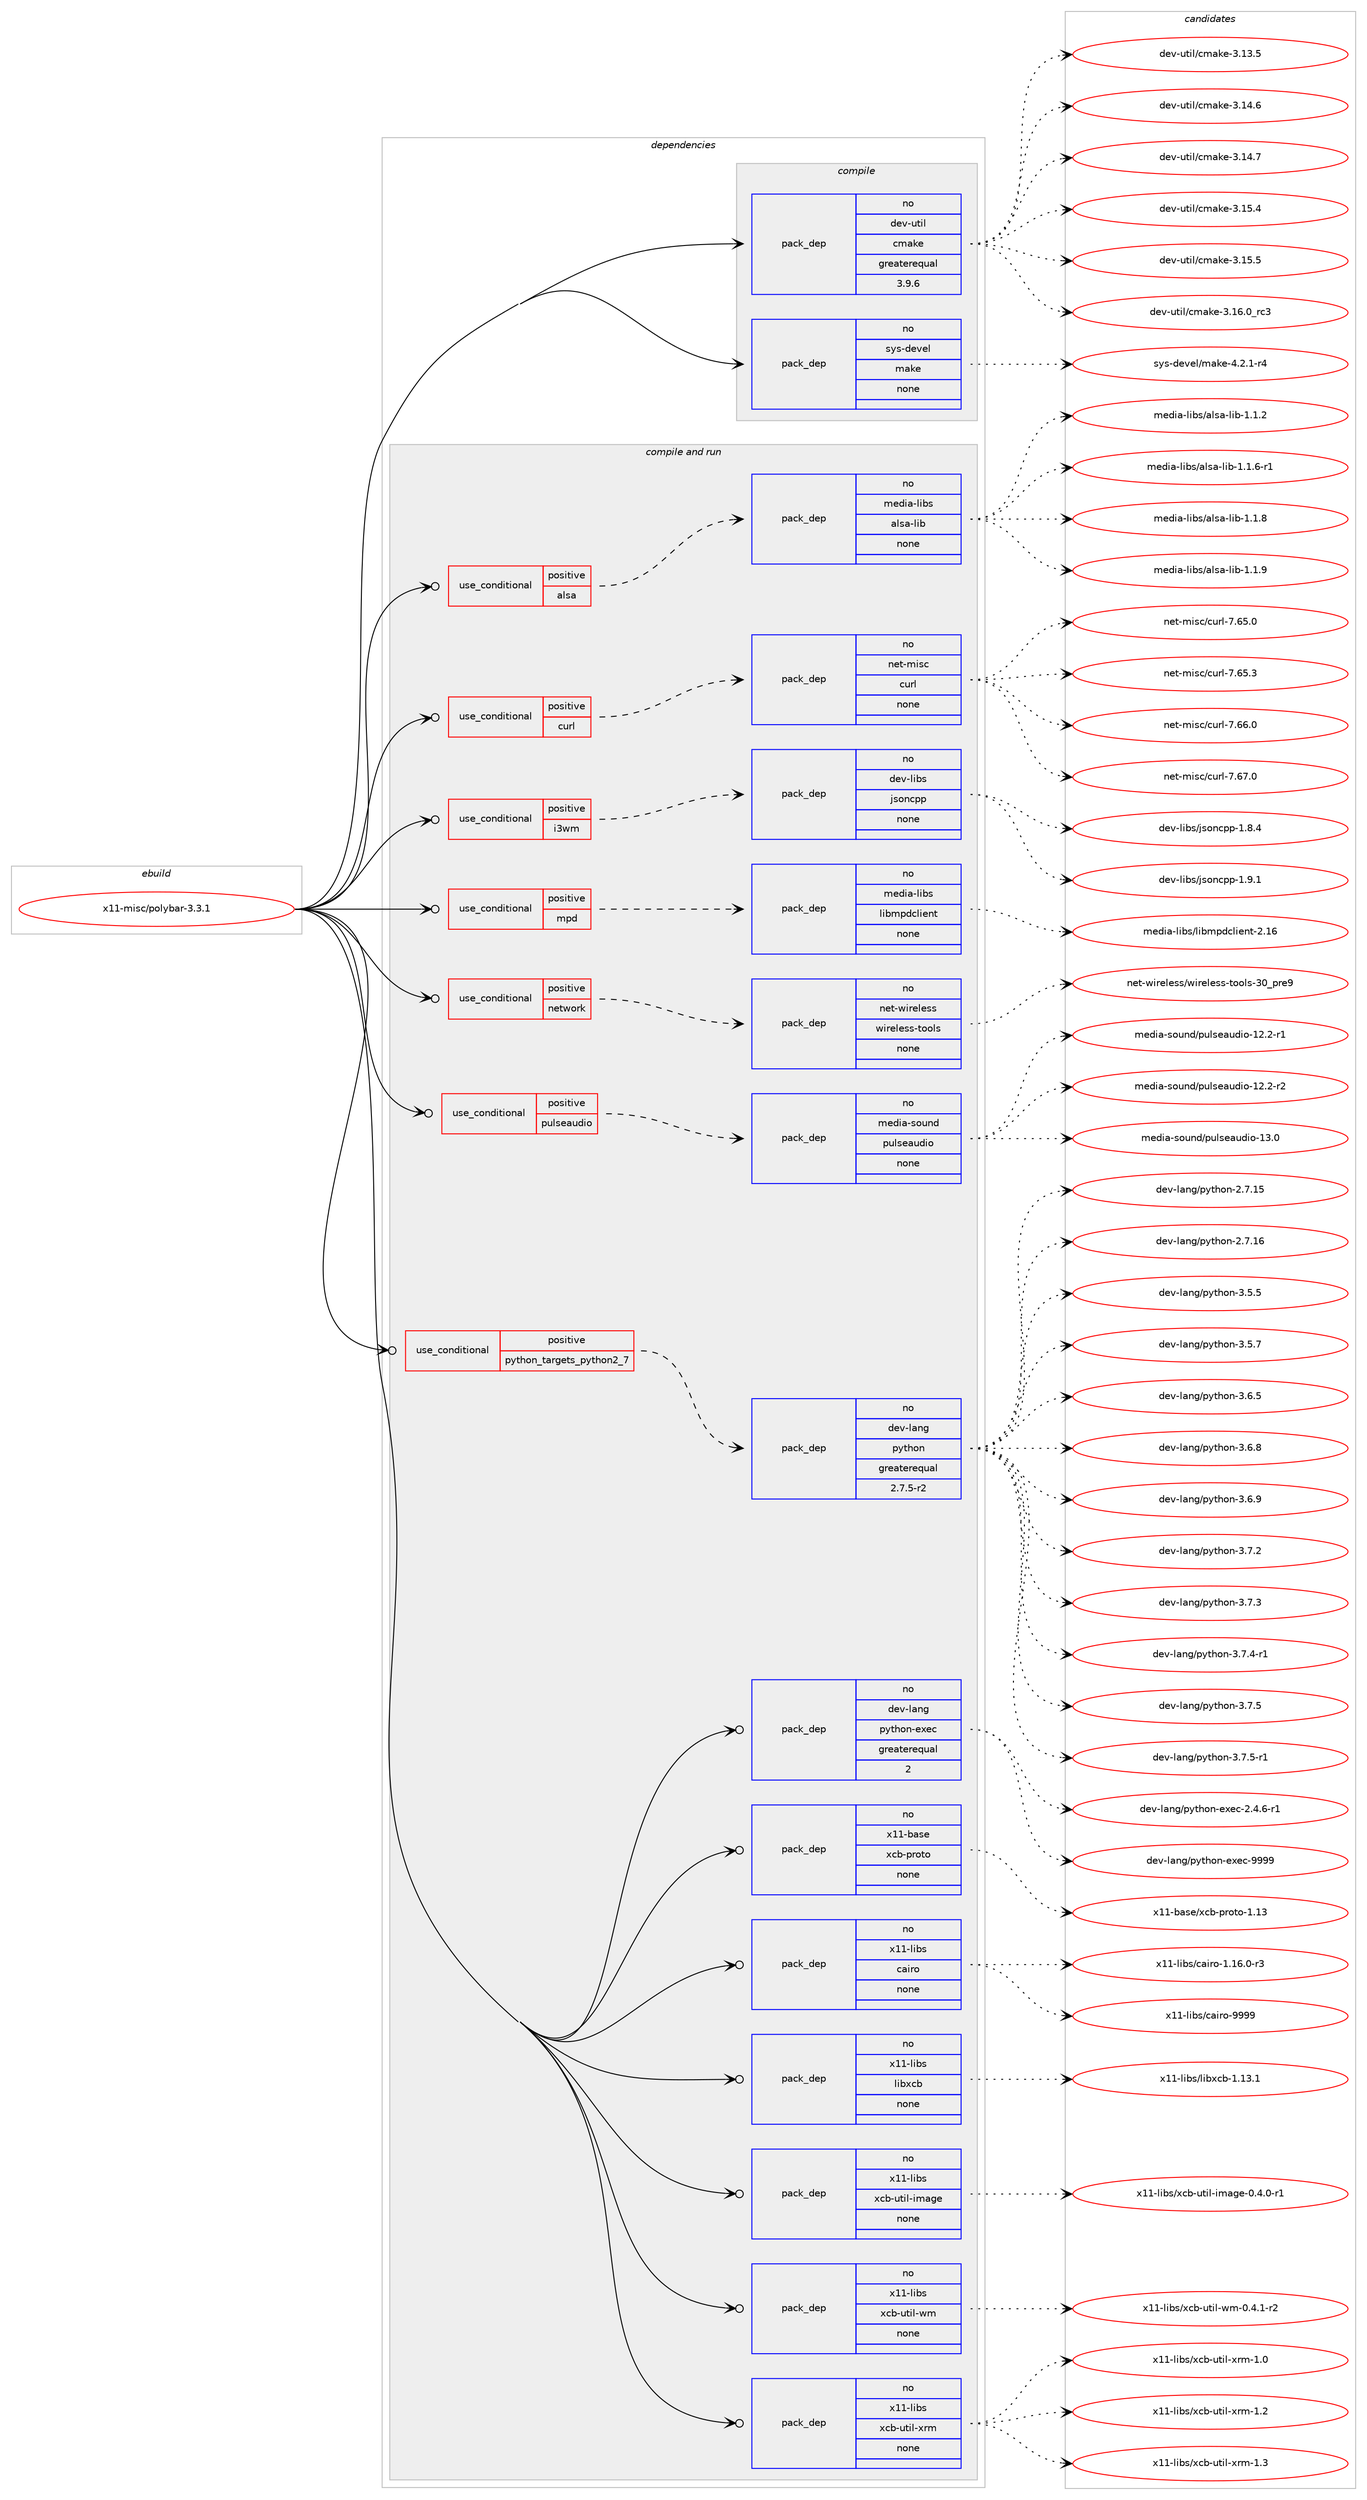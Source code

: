digraph prolog {

# *************
# Graph options
# *************

newrank=true;
concentrate=true;
compound=true;
graph [rankdir=LR,fontname=Helvetica,fontsize=10,ranksep=1.5];#, ranksep=2.5, nodesep=0.2];
edge  [arrowhead=vee];
node  [fontname=Helvetica,fontsize=10];

# **********
# The ebuild
# **********

subgraph cluster_leftcol {
color=gray;
rank=same;
label=<<i>ebuild</i>>;
id [label="x11-misc/polybar-3.3.1", color=red, width=4, href="../x11-misc/polybar-3.3.1.svg"];
}

# ****************
# The dependencies
# ****************

subgraph cluster_midcol {
color=gray;
label=<<i>dependencies</i>>;
subgraph cluster_compile {
fillcolor="#eeeeee";
style=filled;
label=<<i>compile</i>>;
subgraph pack683488 {
dependency920047 [label=<<TABLE BORDER="0" CELLBORDER="1" CELLSPACING="0" CELLPADDING="4" WIDTH="220"><TR><TD ROWSPAN="6" CELLPADDING="30">pack_dep</TD></TR><TR><TD WIDTH="110">no</TD></TR><TR><TD>dev-util</TD></TR><TR><TD>cmake</TD></TR><TR><TD>greaterequal</TD></TR><TR><TD>3.9.6</TD></TR></TABLE>>, shape=none, color=blue];
}
id:e -> dependency920047:w [weight=20,style="solid",arrowhead="vee"];
subgraph pack683489 {
dependency920048 [label=<<TABLE BORDER="0" CELLBORDER="1" CELLSPACING="0" CELLPADDING="4" WIDTH="220"><TR><TD ROWSPAN="6" CELLPADDING="30">pack_dep</TD></TR><TR><TD WIDTH="110">no</TD></TR><TR><TD>sys-devel</TD></TR><TR><TD>make</TD></TR><TR><TD>none</TD></TR><TR><TD></TD></TR></TABLE>>, shape=none, color=blue];
}
id:e -> dependency920048:w [weight=20,style="solid",arrowhead="vee"];
}
subgraph cluster_compileandrun {
fillcolor="#eeeeee";
style=filled;
label=<<i>compile and run</i>>;
subgraph cond219870 {
dependency920049 [label=<<TABLE BORDER="0" CELLBORDER="1" CELLSPACING="0" CELLPADDING="4"><TR><TD ROWSPAN="3" CELLPADDING="10">use_conditional</TD></TR><TR><TD>positive</TD></TR><TR><TD>alsa</TD></TR></TABLE>>, shape=none, color=red];
subgraph pack683490 {
dependency920050 [label=<<TABLE BORDER="0" CELLBORDER="1" CELLSPACING="0" CELLPADDING="4" WIDTH="220"><TR><TD ROWSPAN="6" CELLPADDING="30">pack_dep</TD></TR><TR><TD WIDTH="110">no</TD></TR><TR><TD>media-libs</TD></TR><TR><TD>alsa-lib</TD></TR><TR><TD>none</TD></TR><TR><TD></TD></TR></TABLE>>, shape=none, color=blue];
}
dependency920049:e -> dependency920050:w [weight=20,style="dashed",arrowhead="vee"];
}
id:e -> dependency920049:w [weight=20,style="solid",arrowhead="odotvee"];
subgraph cond219871 {
dependency920051 [label=<<TABLE BORDER="0" CELLBORDER="1" CELLSPACING="0" CELLPADDING="4"><TR><TD ROWSPAN="3" CELLPADDING="10">use_conditional</TD></TR><TR><TD>positive</TD></TR><TR><TD>curl</TD></TR></TABLE>>, shape=none, color=red];
subgraph pack683491 {
dependency920052 [label=<<TABLE BORDER="0" CELLBORDER="1" CELLSPACING="0" CELLPADDING="4" WIDTH="220"><TR><TD ROWSPAN="6" CELLPADDING="30">pack_dep</TD></TR><TR><TD WIDTH="110">no</TD></TR><TR><TD>net-misc</TD></TR><TR><TD>curl</TD></TR><TR><TD>none</TD></TR><TR><TD></TD></TR></TABLE>>, shape=none, color=blue];
}
dependency920051:e -> dependency920052:w [weight=20,style="dashed",arrowhead="vee"];
}
id:e -> dependency920051:w [weight=20,style="solid",arrowhead="odotvee"];
subgraph cond219872 {
dependency920053 [label=<<TABLE BORDER="0" CELLBORDER="1" CELLSPACING="0" CELLPADDING="4"><TR><TD ROWSPAN="3" CELLPADDING="10">use_conditional</TD></TR><TR><TD>positive</TD></TR><TR><TD>i3wm</TD></TR></TABLE>>, shape=none, color=red];
subgraph pack683492 {
dependency920054 [label=<<TABLE BORDER="0" CELLBORDER="1" CELLSPACING="0" CELLPADDING="4" WIDTH="220"><TR><TD ROWSPAN="6" CELLPADDING="30">pack_dep</TD></TR><TR><TD WIDTH="110">no</TD></TR><TR><TD>dev-libs</TD></TR><TR><TD>jsoncpp</TD></TR><TR><TD>none</TD></TR><TR><TD></TD></TR></TABLE>>, shape=none, color=blue];
}
dependency920053:e -> dependency920054:w [weight=20,style="dashed",arrowhead="vee"];
}
id:e -> dependency920053:w [weight=20,style="solid",arrowhead="odotvee"];
subgraph cond219873 {
dependency920055 [label=<<TABLE BORDER="0" CELLBORDER="1" CELLSPACING="0" CELLPADDING="4"><TR><TD ROWSPAN="3" CELLPADDING="10">use_conditional</TD></TR><TR><TD>positive</TD></TR><TR><TD>mpd</TD></TR></TABLE>>, shape=none, color=red];
subgraph pack683493 {
dependency920056 [label=<<TABLE BORDER="0" CELLBORDER="1" CELLSPACING="0" CELLPADDING="4" WIDTH="220"><TR><TD ROWSPAN="6" CELLPADDING="30">pack_dep</TD></TR><TR><TD WIDTH="110">no</TD></TR><TR><TD>media-libs</TD></TR><TR><TD>libmpdclient</TD></TR><TR><TD>none</TD></TR><TR><TD></TD></TR></TABLE>>, shape=none, color=blue];
}
dependency920055:e -> dependency920056:w [weight=20,style="dashed",arrowhead="vee"];
}
id:e -> dependency920055:w [weight=20,style="solid",arrowhead="odotvee"];
subgraph cond219874 {
dependency920057 [label=<<TABLE BORDER="0" CELLBORDER="1" CELLSPACING="0" CELLPADDING="4"><TR><TD ROWSPAN="3" CELLPADDING="10">use_conditional</TD></TR><TR><TD>positive</TD></TR><TR><TD>network</TD></TR></TABLE>>, shape=none, color=red];
subgraph pack683494 {
dependency920058 [label=<<TABLE BORDER="0" CELLBORDER="1" CELLSPACING="0" CELLPADDING="4" WIDTH="220"><TR><TD ROWSPAN="6" CELLPADDING="30">pack_dep</TD></TR><TR><TD WIDTH="110">no</TD></TR><TR><TD>net-wireless</TD></TR><TR><TD>wireless-tools</TD></TR><TR><TD>none</TD></TR><TR><TD></TD></TR></TABLE>>, shape=none, color=blue];
}
dependency920057:e -> dependency920058:w [weight=20,style="dashed",arrowhead="vee"];
}
id:e -> dependency920057:w [weight=20,style="solid",arrowhead="odotvee"];
subgraph cond219875 {
dependency920059 [label=<<TABLE BORDER="0" CELLBORDER="1" CELLSPACING="0" CELLPADDING="4"><TR><TD ROWSPAN="3" CELLPADDING="10">use_conditional</TD></TR><TR><TD>positive</TD></TR><TR><TD>pulseaudio</TD></TR></TABLE>>, shape=none, color=red];
subgraph pack683495 {
dependency920060 [label=<<TABLE BORDER="0" CELLBORDER="1" CELLSPACING="0" CELLPADDING="4" WIDTH="220"><TR><TD ROWSPAN="6" CELLPADDING="30">pack_dep</TD></TR><TR><TD WIDTH="110">no</TD></TR><TR><TD>media-sound</TD></TR><TR><TD>pulseaudio</TD></TR><TR><TD>none</TD></TR><TR><TD></TD></TR></TABLE>>, shape=none, color=blue];
}
dependency920059:e -> dependency920060:w [weight=20,style="dashed",arrowhead="vee"];
}
id:e -> dependency920059:w [weight=20,style="solid",arrowhead="odotvee"];
subgraph cond219876 {
dependency920061 [label=<<TABLE BORDER="0" CELLBORDER="1" CELLSPACING="0" CELLPADDING="4"><TR><TD ROWSPAN="3" CELLPADDING="10">use_conditional</TD></TR><TR><TD>positive</TD></TR><TR><TD>python_targets_python2_7</TD></TR></TABLE>>, shape=none, color=red];
subgraph pack683496 {
dependency920062 [label=<<TABLE BORDER="0" CELLBORDER="1" CELLSPACING="0" CELLPADDING="4" WIDTH="220"><TR><TD ROWSPAN="6" CELLPADDING="30">pack_dep</TD></TR><TR><TD WIDTH="110">no</TD></TR><TR><TD>dev-lang</TD></TR><TR><TD>python</TD></TR><TR><TD>greaterequal</TD></TR><TR><TD>2.7.5-r2</TD></TR></TABLE>>, shape=none, color=blue];
}
dependency920061:e -> dependency920062:w [weight=20,style="dashed",arrowhead="vee"];
}
id:e -> dependency920061:w [weight=20,style="solid",arrowhead="odotvee"];
subgraph pack683497 {
dependency920063 [label=<<TABLE BORDER="0" CELLBORDER="1" CELLSPACING="0" CELLPADDING="4" WIDTH="220"><TR><TD ROWSPAN="6" CELLPADDING="30">pack_dep</TD></TR><TR><TD WIDTH="110">no</TD></TR><TR><TD>dev-lang</TD></TR><TR><TD>python-exec</TD></TR><TR><TD>greaterequal</TD></TR><TR><TD>2</TD></TR></TABLE>>, shape=none, color=blue];
}
id:e -> dependency920063:w [weight=20,style="solid",arrowhead="odotvee"];
subgraph pack683498 {
dependency920064 [label=<<TABLE BORDER="0" CELLBORDER="1" CELLSPACING="0" CELLPADDING="4" WIDTH="220"><TR><TD ROWSPAN="6" CELLPADDING="30">pack_dep</TD></TR><TR><TD WIDTH="110">no</TD></TR><TR><TD>x11-base</TD></TR><TR><TD>xcb-proto</TD></TR><TR><TD>none</TD></TR><TR><TD></TD></TR></TABLE>>, shape=none, color=blue];
}
id:e -> dependency920064:w [weight=20,style="solid",arrowhead="odotvee"];
subgraph pack683499 {
dependency920065 [label=<<TABLE BORDER="0" CELLBORDER="1" CELLSPACING="0" CELLPADDING="4" WIDTH="220"><TR><TD ROWSPAN="6" CELLPADDING="30">pack_dep</TD></TR><TR><TD WIDTH="110">no</TD></TR><TR><TD>x11-libs</TD></TR><TR><TD>cairo</TD></TR><TR><TD>none</TD></TR><TR><TD></TD></TR></TABLE>>, shape=none, color=blue];
}
id:e -> dependency920065:w [weight=20,style="solid",arrowhead="odotvee"];
subgraph pack683500 {
dependency920066 [label=<<TABLE BORDER="0" CELLBORDER="1" CELLSPACING="0" CELLPADDING="4" WIDTH="220"><TR><TD ROWSPAN="6" CELLPADDING="30">pack_dep</TD></TR><TR><TD WIDTH="110">no</TD></TR><TR><TD>x11-libs</TD></TR><TR><TD>libxcb</TD></TR><TR><TD>none</TD></TR><TR><TD></TD></TR></TABLE>>, shape=none, color=blue];
}
id:e -> dependency920066:w [weight=20,style="solid",arrowhead="odotvee"];
subgraph pack683501 {
dependency920067 [label=<<TABLE BORDER="0" CELLBORDER="1" CELLSPACING="0" CELLPADDING="4" WIDTH="220"><TR><TD ROWSPAN="6" CELLPADDING="30">pack_dep</TD></TR><TR><TD WIDTH="110">no</TD></TR><TR><TD>x11-libs</TD></TR><TR><TD>xcb-util-image</TD></TR><TR><TD>none</TD></TR><TR><TD></TD></TR></TABLE>>, shape=none, color=blue];
}
id:e -> dependency920067:w [weight=20,style="solid",arrowhead="odotvee"];
subgraph pack683502 {
dependency920068 [label=<<TABLE BORDER="0" CELLBORDER="1" CELLSPACING="0" CELLPADDING="4" WIDTH="220"><TR><TD ROWSPAN="6" CELLPADDING="30">pack_dep</TD></TR><TR><TD WIDTH="110">no</TD></TR><TR><TD>x11-libs</TD></TR><TR><TD>xcb-util-wm</TD></TR><TR><TD>none</TD></TR><TR><TD></TD></TR></TABLE>>, shape=none, color=blue];
}
id:e -> dependency920068:w [weight=20,style="solid",arrowhead="odotvee"];
subgraph pack683503 {
dependency920069 [label=<<TABLE BORDER="0" CELLBORDER="1" CELLSPACING="0" CELLPADDING="4" WIDTH="220"><TR><TD ROWSPAN="6" CELLPADDING="30">pack_dep</TD></TR><TR><TD WIDTH="110">no</TD></TR><TR><TD>x11-libs</TD></TR><TR><TD>xcb-util-xrm</TD></TR><TR><TD>none</TD></TR><TR><TD></TD></TR></TABLE>>, shape=none, color=blue];
}
id:e -> dependency920069:w [weight=20,style="solid",arrowhead="odotvee"];
}
subgraph cluster_run {
fillcolor="#eeeeee";
style=filled;
label=<<i>run</i>>;
}
}

# **************
# The candidates
# **************

subgraph cluster_choices {
rank=same;
color=gray;
label=<<i>candidates</i>>;

subgraph choice683488 {
color=black;
nodesep=1;
choice1001011184511711610510847991099710710145514649514653 [label="dev-util/cmake-3.13.5", color=red, width=4,href="../dev-util/cmake-3.13.5.svg"];
choice1001011184511711610510847991099710710145514649524654 [label="dev-util/cmake-3.14.6", color=red, width=4,href="../dev-util/cmake-3.14.6.svg"];
choice1001011184511711610510847991099710710145514649524655 [label="dev-util/cmake-3.14.7", color=red, width=4,href="../dev-util/cmake-3.14.7.svg"];
choice1001011184511711610510847991099710710145514649534652 [label="dev-util/cmake-3.15.4", color=red, width=4,href="../dev-util/cmake-3.15.4.svg"];
choice1001011184511711610510847991099710710145514649534653 [label="dev-util/cmake-3.15.5", color=red, width=4,href="../dev-util/cmake-3.15.5.svg"];
choice1001011184511711610510847991099710710145514649544648951149951 [label="dev-util/cmake-3.16.0_rc3", color=red, width=4,href="../dev-util/cmake-3.16.0_rc3.svg"];
dependency920047:e -> choice1001011184511711610510847991099710710145514649514653:w [style=dotted,weight="100"];
dependency920047:e -> choice1001011184511711610510847991099710710145514649524654:w [style=dotted,weight="100"];
dependency920047:e -> choice1001011184511711610510847991099710710145514649524655:w [style=dotted,weight="100"];
dependency920047:e -> choice1001011184511711610510847991099710710145514649534652:w [style=dotted,weight="100"];
dependency920047:e -> choice1001011184511711610510847991099710710145514649534653:w [style=dotted,weight="100"];
dependency920047:e -> choice1001011184511711610510847991099710710145514649544648951149951:w [style=dotted,weight="100"];
}
subgraph choice683489 {
color=black;
nodesep=1;
choice1151211154510010111810110847109971071014552465046494511452 [label="sys-devel/make-4.2.1-r4", color=red, width=4,href="../sys-devel/make-4.2.1-r4.svg"];
dependency920048:e -> choice1151211154510010111810110847109971071014552465046494511452:w [style=dotted,weight="100"];
}
subgraph choice683490 {
color=black;
nodesep=1;
choice1091011001059745108105981154797108115974510810598454946494650 [label="media-libs/alsa-lib-1.1.2", color=red, width=4,href="../media-libs/alsa-lib-1.1.2.svg"];
choice10910110010597451081059811547971081159745108105984549464946544511449 [label="media-libs/alsa-lib-1.1.6-r1", color=red, width=4,href="../media-libs/alsa-lib-1.1.6-r1.svg"];
choice1091011001059745108105981154797108115974510810598454946494656 [label="media-libs/alsa-lib-1.1.8", color=red, width=4,href="../media-libs/alsa-lib-1.1.8.svg"];
choice1091011001059745108105981154797108115974510810598454946494657 [label="media-libs/alsa-lib-1.1.9", color=red, width=4,href="../media-libs/alsa-lib-1.1.9.svg"];
dependency920050:e -> choice1091011001059745108105981154797108115974510810598454946494650:w [style=dotted,weight="100"];
dependency920050:e -> choice10910110010597451081059811547971081159745108105984549464946544511449:w [style=dotted,weight="100"];
dependency920050:e -> choice1091011001059745108105981154797108115974510810598454946494656:w [style=dotted,weight="100"];
dependency920050:e -> choice1091011001059745108105981154797108115974510810598454946494657:w [style=dotted,weight="100"];
}
subgraph choice683491 {
color=black;
nodesep=1;
choice1101011164510910511599479911711410845554654534648 [label="net-misc/curl-7.65.0", color=red, width=4,href="../net-misc/curl-7.65.0.svg"];
choice1101011164510910511599479911711410845554654534651 [label="net-misc/curl-7.65.3", color=red, width=4,href="../net-misc/curl-7.65.3.svg"];
choice1101011164510910511599479911711410845554654544648 [label="net-misc/curl-7.66.0", color=red, width=4,href="../net-misc/curl-7.66.0.svg"];
choice1101011164510910511599479911711410845554654554648 [label="net-misc/curl-7.67.0", color=red, width=4,href="../net-misc/curl-7.67.0.svg"];
dependency920052:e -> choice1101011164510910511599479911711410845554654534648:w [style=dotted,weight="100"];
dependency920052:e -> choice1101011164510910511599479911711410845554654534651:w [style=dotted,weight="100"];
dependency920052:e -> choice1101011164510910511599479911711410845554654544648:w [style=dotted,weight="100"];
dependency920052:e -> choice1101011164510910511599479911711410845554654554648:w [style=dotted,weight="100"];
}
subgraph choice683492 {
color=black;
nodesep=1;
choice10010111845108105981154710611511111099112112454946564652 [label="dev-libs/jsoncpp-1.8.4", color=red, width=4,href="../dev-libs/jsoncpp-1.8.4.svg"];
choice10010111845108105981154710611511111099112112454946574649 [label="dev-libs/jsoncpp-1.9.1", color=red, width=4,href="../dev-libs/jsoncpp-1.9.1.svg"];
dependency920054:e -> choice10010111845108105981154710611511111099112112454946564652:w [style=dotted,weight="100"];
dependency920054:e -> choice10010111845108105981154710611511111099112112454946574649:w [style=dotted,weight="100"];
}
subgraph choice683493 {
color=black;
nodesep=1;
choice1091011001059745108105981154710810598109112100991081051011101164550464954 [label="media-libs/libmpdclient-2.16", color=red, width=4,href="../media-libs/libmpdclient-2.16.svg"];
dependency920056:e -> choice1091011001059745108105981154710810598109112100991081051011101164550464954:w [style=dotted,weight="100"];
}
subgraph choice683494 {
color=black;
nodesep=1;
choice1101011164511910511410110810111511547119105114101108101115115451161111111081154551489511211410157 [label="net-wireless/wireless-tools-30_pre9", color=red, width=4,href="../net-wireless/wireless-tools-30_pre9.svg"];
dependency920058:e -> choice1101011164511910511410110810111511547119105114101108101115115451161111111081154551489511211410157:w [style=dotted,weight="100"];
}
subgraph choice683495 {
color=black;
nodesep=1;
choice1091011001059745115111117110100471121171081151019711710010511145495046504511449 [label="media-sound/pulseaudio-12.2-r1", color=red, width=4,href="../media-sound/pulseaudio-12.2-r1.svg"];
choice1091011001059745115111117110100471121171081151019711710010511145495046504511450 [label="media-sound/pulseaudio-12.2-r2", color=red, width=4,href="../media-sound/pulseaudio-12.2-r2.svg"];
choice109101100105974511511111711010047112117108115101971171001051114549514648 [label="media-sound/pulseaudio-13.0", color=red, width=4,href="../media-sound/pulseaudio-13.0.svg"];
dependency920060:e -> choice1091011001059745115111117110100471121171081151019711710010511145495046504511449:w [style=dotted,weight="100"];
dependency920060:e -> choice1091011001059745115111117110100471121171081151019711710010511145495046504511450:w [style=dotted,weight="100"];
dependency920060:e -> choice109101100105974511511111711010047112117108115101971171001051114549514648:w [style=dotted,weight="100"];
}
subgraph choice683496 {
color=black;
nodesep=1;
choice10010111845108971101034711212111610411111045504655464953 [label="dev-lang/python-2.7.15", color=red, width=4,href="../dev-lang/python-2.7.15.svg"];
choice10010111845108971101034711212111610411111045504655464954 [label="dev-lang/python-2.7.16", color=red, width=4,href="../dev-lang/python-2.7.16.svg"];
choice100101118451089711010347112121116104111110455146534653 [label="dev-lang/python-3.5.5", color=red, width=4,href="../dev-lang/python-3.5.5.svg"];
choice100101118451089711010347112121116104111110455146534655 [label="dev-lang/python-3.5.7", color=red, width=4,href="../dev-lang/python-3.5.7.svg"];
choice100101118451089711010347112121116104111110455146544653 [label="dev-lang/python-3.6.5", color=red, width=4,href="../dev-lang/python-3.6.5.svg"];
choice100101118451089711010347112121116104111110455146544656 [label="dev-lang/python-3.6.8", color=red, width=4,href="../dev-lang/python-3.6.8.svg"];
choice100101118451089711010347112121116104111110455146544657 [label="dev-lang/python-3.6.9", color=red, width=4,href="../dev-lang/python-3.6.9.svg"];
choice100101118451089711010347112121116104111110455146554650 [label="dev-lang/python-3.7.2", color=red, width=4,href="../dev-lang/python-3.7.2.svg"];
choice100101118451089711010347112121116104111110455146554651 [label="dev-lang/python-3.7.3", color=red, width=4,href="../dev-lang/python-3.7.3.svg"];
choice1001011184510897110103471121211161041111104551465546524511449 [label="dev-lang/python-3.7.4-r1", color=red, width=4,href="../dev-lang/python-3.7.4-r1.svg"];
choice100101118451089711010347112121116104111110455146554653 [label="dev-lang/python-3.7.5", color=red, width=4,href="../dev-lang/python-3.7.5.svg"];
choice1001011184510897110103471121211161041111104551465546534511449 [label="dev-lang/python-3.7.5-r1", color=red, width=4,href="../dev-lang/python-3.7.5-r1.svg"];
dependency920062:e -> choice10010111845108971101034711212111610411111045504655464953:w [style=dotted,weight="100"];
dependency920062:e -> choice10010111845108971101034711212111610411111045504655464954:w [style=dotted,weight="100"];
dependency920062:e -> choice100101118451089711010347112121116104111110455146534653:w [style=dotted,weight="100"];
dependency920062:e -> choice100101118451089711010347112121116104111110455146534655:w [style=dotted,weight="100"];
dependency920062:e -> choice100101118451089711010347112121116104111110455146544653:w [style=dotted,weight="100"];
dependency920062:e -> choice100101118451089711010347112121116104111110455146544656:w [style=dotted,weight="100"];
dependency920062:e -> choice100101118451089711010347112121116104111110455146544657:w [style=dotted,weight="100"];
dependency920062:e -> choice100101118451089711010347112121116104111110455146554650:w [style=dotted,weight="100"];
dependency920062:e -> choice100101118451089711010347112121116104111110455146554651:w [style=dotted,weight="100"];
dependency920062:e -> choice1001011184510897110103471121211161041111104551465546524511449:w [style=dotted,weight="100"];
dependency920062:e -> choice100101118451089711010347112121116104111110455146554653:w [style=dotted,weight="100"];
dependency920062:e -> choice1001011184510897110103471121211161041111104551465546534511449:w [style=dotted,weight="100"];
}
subgraph choice683497 {
color=black;
nodesep=1;
choice10010111845108971101034711212111610411111045101120101994550465246544511449 [label="dev-lang/python-exec-2.4.6-r1", color=red, width=4,href="../dev-lang/python-exec-2.4.6-r1.svg"];
choice10010111845108971101034711212111610411111045101120101994557575757 [label="dev-lang/python-exec-9999", color=red, width=4,href="../dev-lang/python-exec-9999.svg"];
dependency920063:e -> choice10010111845108971101034711212111610411111045101120101994550465246544511449:w [style=dotted,weight="100"];
dependency920063:e -> choice10010111845108971101034711212111610411111045101120101994557575757:w [style=dotted,weight="100"];
}
subgraph choice683498 {
color=black;
nodesep=1;
choice1204949459897115101471209998451121141111161114549464951 [label="x11-base/xcb-proto-1.13", color=red, width=4,href="../x11-base/xcb-proto-1.13.svg"];
dependency920064:e -> choice1204949459897115101471209998451121141111161114549464951:w [style=dotted,weight="100"];
}
subgraph choice683499 {
color=black;
nodesep=1;
choice12049494510810598115479997105114111454946495446484511451 [label="x11-libs/cairo-1.16.0-r3", color=red, width=4,href="../x11-libs/cairo-1.16.0-r3.svg"];
choice120494945108105981154799971051141114557575757 [label="x11-libs/cairo-9999", color=red, width=4,href="../x11-libs/cairo-9999.svg"];
dependency920065:e -> choice12049494510810598115479997105114111454946495446484511451:w [style=dotted,weight="100"];
dependency920065:e -> choice120494945108105981154799971051141114557575757:w [style=dotted,weight="100"];
}
subgraph choice683500 {
color=black;
nodesep=1;
choice120494945108105981154710810598120999845494649514649 [label="x11-libs/libxcb-1.13.1", color=red, width=4,href="../x11-libs/libxcb-1.13.1.svg"];
dependency920066:e -> choice120494945108105981154710810598120999845494649514649:w [style=dotted,weight="100"];
}
subgraph choice683501 {
color=black;
nodesep=1;
choice120494945108105981154712099984511711610510845105109971031014548465246484511449 [label="x11-libs/xcb-util-image-0.4.0-r1", color=red, width=4,href="../x11-libs/xcb-util-image-0.4.0-r1.svg"];
dependency920067:e -> choice120494945108105981154712099984511711610510845105109971031014548465246484511449:w [style=dotted,weight="100"];
}
subgraph choice683502 {
color=black;
nodesep=1;
choice1204949451081059811547120999845117116105108451191094548465246494511450 [label="x11-libs/xcb-util-wm-0.4.1-r2", color=red, width=4,href="../x11-libs/xcb-util-wm-0.4.1-r2.svg"];
dependency920068:e -> choice1204949451081059811547120999845117116105108451191094548465246494511450:w [style=dotted,weight="100"];
}
subgraph choice683503 {
color=black;
nodesep=1;
choice12049494510810598115471209998451171161051084512011410945494648 [label="x11-libs/xcb-util-xrm-1.0", color=red, width=4,href="../x11-libs/xcb-util-xrm-1.0.svg"];
choice12049494510810598115471209998451171161051084512011410945494650 [label="x11-libs/xcb-util-xrm-1.2", color=red, width=4,href="../x11-libs/xcb-util-xrm-1.2.svg"];
choice12049494510810598115471209998451171161051084512011410945494651 [label="x11-libs/xcb-util-xrm-1.3", color=red, width=4,href="../x11-libs/xcb-util-xrm-1.3.svg"];
dependency920069:e -> choice12049494510810598115471209998451171161051084512011410945494648:w [style=dotted,weight="100"];
dependency920069:e -> choice12049494510810598115471209998451171161051084512011410945494650:w [style=dotted,weight="100"];
dependency920069:e -> choice12049494510810598115471209998451171161051084512011410945494651:w [style=dotted,weight="100"];
}
}

}
